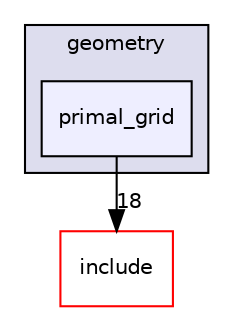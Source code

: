digraph "Common/src/geometry/primal_grid" {
  compound=true
  node [ fontsize="10", fontname="Helvetica"];
  edge [ labelfontsize="10", labelfontname="Helvetica"];
  subgraph clusterdir_97bb17c0245c58f47f6073f38444f0fc {
    graph [ bgcolor="#ddddee", pencolor="black", label="geometry" fontname="Helvetica", fontsize="10", URL="dir_97bb17c0245c58f47f6073f38444f0fc.html"]
  dir_b97e4244b5613e3c907f977efa7dab4b [shape=box, label="primal_grid", style="filled", fillcolor="#eeeeff", pencolor="black", URL="dir_b97e4244b5613e3c907f977efa7dab4b.html"];
  }
  dir_92cb2900980f09bf257878861626e98f [shape=box label="include" fillcolor="white" style="filled" color="red" URL="dir_92cb2900980f09bf257878861626e98f.html"];
  dir_b97e4244b5613e3c907f977efa7dab4b->dir_92cb2900980f09bf257878861626e98f [headlabel="18", labeldistance=1.5 headhref="dir_000026_000001.html"];
}
